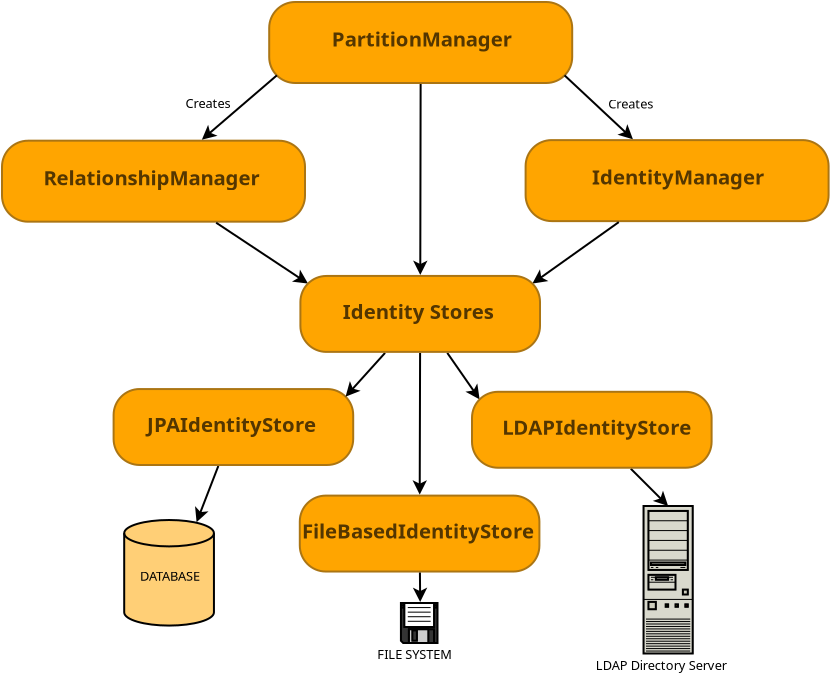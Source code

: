 <?xml version="1.0" encoding="UTF-8"?>
<dia:diagram xmlns:dia="http://www.lysator.liu.se/~alla/dia/">
  <dia:layer name="Background" visible="true" active="true">
    <dia:object type="Standard - Text" version="1" id="O0">
      <dia:attribute name="obj_pos">
        <dia:point val="14.1,11.15"/>
      </dia:attribute>
      <dia:attribute name="obj_bb">
        <dia:rectangle val="14.1,10.555;14.1,11.3"/>
      </dia:attribute>
      <dia:attribute name="text">
        <dia:composite type="text">
          <dia:attribute name="string">
            <dia:string>##</dia:string>
          </dia:attribute>
          <dia:attribute name="font">
            <dia:font family="sans" style="0" name="Helvetica"/>
          </dia:attribute>
          <dia:attribute name="height">
            <dia:real val="0.8"/>
          </dia:attribute>
          <dia:attribute name="pos">
            <dia:point val="14.1,11.15"/>
          </dia:attribute>
          <dia:attribute name="color">
            <dia:color val="#000000"/>
          </dia:attribute>
          <dia:attribute name="alignment">
            <dia:enum val="0"/>
          </dia:attribute>
        </dia:composite>
      </dia:attribute>
      <dia:attribute name="valign">
        <dia:enum val="3"/>
      </dia:attribute>
    </dia:object>
    <dia:object type="Standard - Text" version="1" id="O1">
      <dia:attribute name="obj_pos">
        <dia:point val="28.05,14.85"/>
      </dia:attribute>
      <dia:attribute name="obj_bb">
        <dia:rectangle val="28.05,14.255;28.05,15"/>
      </dia:attribute>
      <dia:attribute name="text">
        <dia:composite type="text">
          <dia:attribute name="string">
            <dia:string>##</dia:string>
          </dia:attribute>
          <dia:attribute name="font">
            <dia:font family="sans" style="0" name="Helvetica"/>
          </dia:attribute>
          <dia:attribute name="height">
            <dia:real val="0.8"/>
          </dia:attribute>
          <dia:attribute name="pos">
            <dia:point val="28.05,14.85"/>
          </dia:attribute>
          <dia:attribute name="color">
            <dia:color val="#000000"/>
          </dia:attribute>
          <dia:attribute name="alignment">
            <dia:enum val="0"/>
          </dia:attribute>
        </dia:composite>
      </dia:attribute>
      <dia:attribute name="valign">
        <dia:enum val="3"/>
      </dia:attribute>
    </dia:object>
    <dia:object type="Standard - Text" version="1" id="O2">
      <dia:attribute name="obj_pos">
        <dia:point val="22.95,18.25"/>
      </dia:attribute>
      <dia:attribute name="obj_bb">
        <dia:rectangle val="22.95,17.655;22.95,18.4"/>
      </dia:attribute>
      <dia:attribute name="text">
        <dia:composite type="text">
          <dia:attribute name="string">
            <dia:string>##</dia:string>
          </dia:attribute>
          <dia:attribute name="font">
            <dia:font family="sans" style="0" name="Helvetica"/>
          </dia:attribute>
          <dia:attribute name="height">
            <dia:real val="0.8"/>
          </dia:attribute>
          <dia:attribute name="pos">
            <dia:point val="22.95,18.25"/>
          </dia:attribute>
          <dia:attribute name="color">
            <dia:color val="#000000"/>
          </dia:attribute>
          <dia:attribute name="alignment">
            <dia:enum val="0"/>
          </dia:attribute>
        </dia:composite>
      </dia:attribute>
      <dia:attribute name="valign">
        <dia:enum val="3"/>
      </dia:attribute>
    </dia:object>
    <dia:group>
      <dia:object type="Standard - Box" version="0" id="O3">
        <dia:attribute name="obj_pos">
          <dia:point val="15.98,20.68"/>
        </dia:attribute>
        <dia:attribute name="obj_bb">
          <dia:rectangle val="15.93,20.63;28.01,24.527"/>
        </dia:attribute>
        <dia:attribute name="elem_corner">
          <dia:point val="15.98,20.68"/>
        </dia:attribute>
        <dia:attribute name="elem_width">
          <dia:real val="11.98"/>
        </dia:attribute>
        <dia:attribute name="elem_height">
          <dia:real val="3.797"/>
        </dia:attribute>
        <dia:attribute name="border_width">
          <dia:real val="0.1"/>
        </dia:attribute>
        <dia:attribute name="border_color">
          <dia:color val="#ab7513"/>
        </dia:attribute>
        <dia:attribute name="inner_color">
          <dia:color val="#ffa500"/>
        </dia:attribute>
        <dia:attribute name="show_background">
          <dia:boolean val="true"/>
        </dia:attribute>
        <dia:attribute name="corner_radius">
          <dia:real val="1.3"/>
        </dia:attribute>
      </dia:object>
      <dia:object type="Standard - Text" version="1" id="O4">
        <dia:attribute name="obj_pos">
          <dia:point val="21.87,22.829"/>
        </dia:attribute>
        <dia:attribute name="obj_bb">
          <dia:rectangle val="16.891,21.756;26.849,23.391"/>
        </dia:attribute>
        <dia:attribute name="text">
          <dia:composite type="text">
            <dia:attribute name="string">
              <dia:string>#FileBasedIdentityStore#</dia:string>
            </dia:attribute>
            <dia:attribute name="font">
              <dia:font family="STIXGeneral" style="80" name="Courier"/>
            </dia:attribute>
            <dia:attribute name="height">
              <dia:real val="1.27"/>
            </dia:attribute>
            <dia:attribute name="pos">
              <dia:point val="21.87,22.829"/>
            </dia:attribute>
            <dia:attribute name="color">
              <dia:color val="#543600"/>
            </dia:attribute>
            <dia:attribute name="alignment">
              <dia:enum val="1"/>
            </dia:attribute>
          </dia:composite>
        </dia:attribute>
        <dia:attribute name="valign">
          <dia:enum val="3"/>
        </dia:attribute>
      </dia:object>
    </dia:group>
    <dia:object type="Standard - Text" version="1" id="O5">
      <dia:attribute name="obj_pos">
        <dia:point val="30.58,17.389"/>
      </dia:attribute>
      <dia:attribute name="obj_bb">
        <dia:rectangle val="30.58,16.794;30.58,17.539"/>
      </dia:attribute>
      <dia:attribute name="text">
        <dia:composite type="text">
          <dia:attribute name="string">
            <dia:string>##</dia:string>
          </dia:attribute>
          <dia:attribute name="font">
            <dia:font family="sans" style="0" name="Helvetica"/>
          </dia:attribute>
          <dia:attribute name="height">
            <dia:real val="0.8"/>
          </dia:attribute>
          <dia:attribute name="pos">
            <dia:point val="30.58,17.389"/>
          </dia:attribute>
          <dia:attribute name="color">
            <dia:color val="#000000"/>
          </dia:attribute>
          <dia:attribute name="alignment">
            <dia:enum val="0"/>
          </dia:attribute>
        </dia:composite>
      </dia:attribute>
      <dia:attribute name="valign">
        <dia:enum val="3"/>
      </dia:attribute>
      <dia:connections>
        <dia:connection handle="0" to="O37" connection="8"/>
      </dia:connections>
    </dia:object>
    <dia:object type="Standard - Line" version="0" id="O6">
      <dia:attribute name="obj_pos">
        <dia:point val="22.021,0.1"/>
      </dia:attribute>
      <dia:attribute name="obj_bb">
        <dia:rectangle val="21.643,0.05;22.366,9.76"/>
      </dia:attribute>
      <dia:attribute name="conn_endpoints">
        <dia:point val="22.021,0.1"/>
        <dia:point val="22.004,9.648"/>
      </dia:attribute>
      <dia:attribute name="numcp">
        <dia:int val="1"/>
      </dia:attribute>
      <dia:attribute name="end_arrow">
        <dia:enum val="22"/>
      </dia:attribute>
      <dia:attribute name="end_arrow_length">
        <dia:real val="0.5"/>
      </dia:attribute>
      <dia:attribute name="end_arrow_width">
        <dia:real val="0.5"/>
      </dia:attribute>
      <dia:connections>
        <dia:connection handle="0" to="O21" connection="8"/>
        <dia:connection handle="1" to="O39" connection="8"/>
      </dia:connections>
    </dia:object>
    <dia:object type="Standard - Line" version="0" id="O7">
      <dia:attribute name="obj_pos">
        <dia:point val="23.353,13.544"/>
      </dia:attribute>
      <dia:attribute name="obj_bb">
        <dia:rectangle val="23.284,13.474;25.04,15.963"/>
      </dia:attribute>
      <dia:attribute name="conn_endpoints">
        <dia:point val="23.353,13.544"/>
        <dia:point val="24.971,15.871"/>
      </dia:attribute>
      <dia:attribute name="numcp">
        <dia:int val="1"/>
      </dia:attribute>
      <dia:attribute name="end_arrow">
        <dia:enum val="22"/>
      </dia:attribute>
      <dia:attribute name="end_arrow_length">
        <dia:real val="0.5"/>
      </dia:attribute>
      <dia:attribute name="end_arrow_width">
        <dia:real val="0.5"/>
      </dia:attribute>
      <dia:connections>
        <dia:connection handle="0" to="O39" connection="8"/>
        <dia:connection handle="1" to="O37" connection="0"/>
      </dia:connections>
    </dia:object>
    <dia:object type="Network - Storage" version="1" id="O8">
      <dia:attribute name="obj_pos">
        <dia:point val="7.2,21.9"/>
      </dia:attribute>
      <dia:attribute name="obj_bb">
        <dia:rectangle val="7.15,21.85;11.738,28.029"/>
      </dia:attribute>
      <dia:attribute name="meta">
        <dia:composite type="dict"/>
      </dia:attribute>
      <dia:attribute name="elem_corner">
        <dia:point val="7.2,21.9"/>
      </dia:attribute>
      <dia:attribute name="elem_width">
        <dia:real val="4.487"/>
      </dia:attribute>
      <dia:attribute name="elem_height">
        <dia:real val="5.279"/>
      </dia:attribute>
      <dia:attribute name="line_width">
        <dia:real val="0.1"/>
      </dia:attribute>
      <dia:attribute name="line_colour">
        <dia:color val="#000000"/>
      </dia:attribute>
      <dia:attribute name="fill_colour">
        <dia:color val="#ffcf76"/>
      </dia:attribute>
      <dia:attribute name="show_background">
        <dia:boolean val="true"/>
      </dia:attribute>
      <dia:attribute name="line_style">
        <dia:enum val="0"/>
        <dia:real val="1"/>
      </dia:attribute>
      <dia:attribute name="padding">
        <dia:real val="0.1"/>
      </dia:attribute>
      <dia:attribute name="text">
        <dia:composite type="text">
          <dia:attribute name="string">
            <dia:string>##</dia:string>
          </dia:attribute>
          <dia:attribute name="font">
            <dia:font family="sans" style="0" name="Helvetica"/>
          </dia:attribute>
          <dia:attribute name="height">
            <dia:real val="0.8"/>
          </dia:attribute>
          <dia:attribute name="pos">
            <dia:point val="9.444,27.779"/>
          </dia:attribute>
          <dia:attribute name="color">
            <dia:color val="#000000"/>
          </dia:attribute>
          <dia:attribute name="alignment">
            <dia:enum val="1"/>
          </dia:attribute>
        </dia:composite>
      </dia:attribute>
      <dia:attribute name="flip_horizontal">
        <dia:boolean val="false"/>
      </dia:attribute>
      <dia:attribute name="flip_vertical">
        <dia:boolean val="false"/>
      </dia:attribute>
      <dia:attribute name="subscale">
        <dia:real val="1"/>
      </dia:attribute>
    </dia:object>
    <dia:object type="Standard - Line" version="0" id="O9">
      <dia:attribute name="obj_pos">
        <dia:point val="11.906,19.2"/>
      </dia:attribute>
      <dia:attribute name="obj_bb">
        <dia:rectangle val="10.695,19.136;11.97,22.115"/>
      </dia:attribute>
      <dia:attribute name="conn_endpoints">
        <dia:point val="11.906,19.2"/>
        <dia:point val="10.818,22.011"/>
      </dia:attribute>
      <dia:attribute name="numcp">
        <dia:int val="1"/>
      </dia:attribute>
      <dia:attribute name="end_arrow">
        <dia:enum val="22"/>
      </dia:attribute>
      <dia:attribute name="end_arrow_length">
        <dia:real val="0.5"/>
      </dia:attribute>
      <dia:attribute name="end_arrow_width">
        <dia:real val="0.5"/>
      </dia:attribute>
      <dia:connections>
        <dia:connection handle="0" to="O32" connection="8"/>
        <dia:connection handle="1" to="O8" connection="2"/>
      </dia:connections>
    </dia:object>
    <dia:object type="Standard - Text" version="1" id="O10">
      <dia:attribute name="obj_pos">
        <dia:point val="9.49,24.94"/>
      </dia:attribute>
      <dia:attribute name="obj_bb">
        <dia:rectangle val="7.821,24.345;11.158,25.09"/>
      </dia:attribute>
      <dia:attribute name="text">
        <dia:composite type="text">
          <dia:attribute name="string">
            <dia:string>#DATABASE#</dia:string>
          </dia:attribute>
          <dia:attribute name="font">
            <dia:font family="sans" style="0" name="Helvetica"/>
          </dia:attribute>
          <dia:attribute name="height">
            <dia:real val="0.8"/>
          </dia:attribute>
          <dia:attribute name="pos">
            <dia:point val="9.49,24.94"/>
          </dia:attribute>
          <dia:attribute name="color">
            <dia:color val="#000000"/>
          </dia:attribute>
          <dia:attribute name="alignment">
            <dia:enum val="1"/>
          </dia:attribute>
        </dia:composite>
      </dia:attribute>
      <dia:attribute name="valign">
        <dia:enum val="3"/>
      </dia:attribute>
    </dia:object>
    <dia:object type="Network - A Diskette" version="1" id="O11">
      <dia:attribute name="obj_pos">
        <dia:point val="21.036,26.05"/>
      </dia:attribute>
      <dia:attribute name="obj_bb">
        <dia:rectangle val="20.986,26;22.914,28.1"/>
      </dia:attribute>
      <dia:attribute name="meta">
        <dia:composite type="dict"/>
      </dia:attribute>
      <dia:attribute name="elem_corner">
        <dia:point val="21.036,26.05"/>
      </dia:attribute>
      <dia:attribute name="elem_width">
        <dia:real val="1.829"/>
      </dia:attribute>
      <dia:attribute name="elem_height">
        <dia:real val="2"/>
      </dia:attribute>
      <dia:attribute name="line_width">
        <dia:real val="0.1"/>
      </dia:attribute>
      <dia:attribute name="line_colour">
        <dia:color val="#000000"/>
      </dia:attribute>
      <dia:attribute name="fill_colour">
        <dia:color val="#ffffff"/>
      </dia:attribute>
      <dia:attribute name="show_background">
        <dia:boolean val="true"/>
      </dia:attribute>
      <dia:attribute name="line_style">
        <dia:enum val="0"/>
        <dia:real val="1"/>
      </dia:attribute>
      <dia:attribute name="flip_horizontal">
        <dia:boolean val="false"/>
      </dia:attribute>
      <dia:attribute name="flip_vertical">
        <dia:boolean val="false"/>
      </dia:attribute>
      <dia:attribute name="subscale">
        <dia:real val="1"/>
      </dia:attribute>
    </dia:object>
    <dia:object type="Network - A Bigtower PC" version="1" id="O12">
      <dia:attribute name="obj_pos">
        <dia:point val="33.167,21.2"/>
      </dia:attribute>
      <dia:attribute name="obj_bb">
        <dia:rectangle val="33.117,21.15;35.675,28.625"/>
      </dia:attribute>
      <dia:attribute name="meta">
        <dia:composite type="dict"/>
      </dia:attribute>
      <dia:attribute name="elem_corner">
        <dia:point val="33.167,21.2"/>
      </dia:attribute>
      <dia:attribute name="elem_width">
        <dia:real val="2.458"/>
      </dia:attribute>
      <dia:attribute name="elem_height">
        <dia:real val="7.375"/>
      </dia:attribute>
      <dia:attribute name="line_width">
        <dia:real val="0.1"/>
      </dia:attribute>
      <dia:attribute name="line_colour">
        <dia:color val="#000000"/>
      </dia:attribute>
      <dia:attribute name="fill_colour">
        <dia:color val="#ffffff"/>
      </dia:attribute>
      <dia:attribute name="show_background">
        <dia:boolean val="true"/>
      </dia:attribute>
      <dia:attribute name="line_style">
        <dia:enum val="0"/>
        <dia:real val="1"/>
      </dia:attribute>
      <dia:attribute name="flip_horizontal">
        <dia:boolean val="false"/>
      </dia:attribute>
      <dia:attribute name="flip_vertical">
        <dia:boolean val="false"/>
      </dia:attribute>
      <dia:attribute name="subscale">
        <dia:real val="1"/>
      </dia:attribute>
    </dia:object>
    <dia:object type="Standard - Text" version="1" id="O13">
      <dia:attribute name="obj_pos">
        <dia:point val="19.85,28.85"/>
      </dia:attribute>
      <dia:attribute name="obj_bb">
        <dia:rectangle val="19.85,28.255;23.925,29"/>
      </dia:attribute>
      <dia:attribute name="text">
        <dia:composite type="text">
          <dia:attribute name="string">
            <dia:string>#FILE SYSTEM#</dia:string>
          </dia:attribute>
          <dia:attribute name="font">
            <dia:font family="sans" style="0" name="Helvetica"/>
          </dia:attribute>
          <dia:attribute name="height">
            <dia:real val="0.8"/>
          </dia:attribute>
          <dia:attribute name="pos">
            <dia:point val="19.85,28.85"/>
          </dia:attribute>
          <dia:attribute name="color">
            <dia:color val="#000000"/>
          </dia:attribute>
          <dia:attribute name="alignment">
            <dia:enum val="0"/>
          </dia:attribute>
        </dia:composite>
      </dia:attribute>
      <dia:attribute name="valign">
        <dia:enum val="3"/>
      </dia:attribute>
    </dia:object>
    <dia:object type="Standard - Text" version="1" id="O14">
      <dia:attribute name="obj_pos">
        <dia:point val="30.78,29.4"/>
      </dia:attribute>
      <dia:attribute name="obj_bb">
        <dia:rectangle val="30.78,28.805;37.9,29.55"/>
      </dia:attribute>
      <dia:attribute name="text">
        <dia:composite type="text">
          <dia:attribute name="string">
            <dia:string>#LDAP Directory Server#</dia:string>
          </dia:attribute>
          <dia:attribute name="font">
            <dia:font family="sans" style="0" name="Helvetica"/>
          </dia:attribute>
          <dia:attribute name="height">
            <dia:real val="0.8"/>
          </dia:attribute>
          <dia:attribute name="pos">
            <dia:point val="30.78,29.4"/>
          </dia:attribute>
          <dia:attribute name="color">
            <dia:color val="#000000"/>
          </dia:attribute>
          <dia:attribute name="alignment">
            <dia:enum val="0"/>
          </dia:attribute>
        </dia:composite>
      </dia:attribute>
      <dia:attribute name="valign">
        <dia:enum val="3"/>
      </dia:attribute>
    </dia:object>
    <dia:object type="Standard - Line" version="0" id="O15">
      <dia:attribute name="obj_pos">
        <dia:point val="21.986,24.526"/>
      </dia:attribute>
      <dia:attribute name="obj_bb">
        <dia:rectangle val="21.631,24.476;22.355,26.113"/>
      </dia:attribute>
      <dia:attribute name="conn_endpoints">
        <dia:point val="21.986,24.526"/>
        <dia:point val="21.998,26.001"/>
      </dia:attribute>
      <dia:attribute name="numcp">
        <dia:int val="1"/>
      </dia:attribute>
      <dia:attribute name="end_arrow">
        <dia:enum val="22"/>
      </dia:attribute>
      <dia:attribute name="end_arrow_length">
        <dia:real val="0.5"/>
      </dia:attribute>
      <dia:attribute name="end_arrow_width">
        <dia:real val="0.5"/>
      </dia:attribute>
      <dia:connections>
        <dia:connection handle="0" to="O3" connection="8"/>
        <dia:connection handle="1" to="O11" connection="9"/>
      </dia:connections>
    </dia:object>
    <dia:object type="Standard - Line" version="0" id="O16">
      <dia:attribute name="obj_pos">
        <dia:point val="32.531,19.338"/>
      </dia:attribute>
      <dia:attribute name="obj_bb">
        <dia:rectangle val="32.461,19.267;34.475,21.279"/>
      </dia:attribute>
      <dia:attribute name="conn_endpoints">
        <dia:point val="32.531,19.338"/>
        <dia:point val="34.396,21.2"/>
      </dia:attribute>
      <dia:attribute name="numcp">
        <dia:int val="1"/>
      </dia:attribute>
      <dia:attribute name="end_arrow">
        <dia:enum val="22"/>
      </dia:attribute>
      <dia:attribute name="end_arrow_length">
        <dia:real val="0.5"/>
      </dia:attribute>
      <dia:attribute name="end_arrow_width">
        <dia:real val="0.5"/>
      </dia:attribute>
      <dia:connections>
        <dia:connection handle="0" to="O37" connection="8"/>
        <dia:connection handle="1" to="O12" connection="6"/>
      </dia:connections>
    </dia:object>
    <dia:object type="Standard - Text" version="1" id="O17">
      <dia:attribute name="obj_pos">
        <dia:point val="22.025,-1.975"/>
      </dia:attribute>
      <dia:attribute name="obj_bb">
        <dia:rectangle val="22.025,-2.57;22.025,-1.825"/>
      </dia:attribute>
      <dia:attribute name="text">
        <dia:composite type="text">
          <dia:attribute name="string">
            <dia:string>##</dia:string>
          </dia:attribute>
          <dia:attribute name="font">
            <dia:font family="sans" style="0" name="Helvetica"/>
          </dia:attribute>
          <dia:attribute name="height">
            <dia:real val="0.8"/>
          </dia:attribute>
          <dia:attribute name="pos">
            <dia:point val="22.025,-1.975"/>
          </dia:attribute>
          <dia:attribute name="color">
            <dia:color val="#000000"/>
          </dia:attribute>
          <dia:attribute name="alignment">
            <dia:enum val="0"/>
          </dia:attribute>
        </dia:composite>
      </dia:attribute>
      <dia:attribute name="valign">
        <dia:enum val="3"/>
      </dia:attribute>
      <dia:connections>
        <dia:connection handle="0" to="O21" connection="8"/>
      </dia:connections>
    </dia:object>
    <dia:object type="Standard - Text" version="1" id="O18">
      <dia:attribute name="obj_pos">
        <dia:point val="22.025,-1.975"/>
      </dia:attribute>
      <dia:attribute name="obj_bb">
        <dia:rectangle val="22.025,-2.57;22.025,-1.825"/>
      </dia:attribute>
      <dia:attribute name="text">
        <dia:composite type="text">
          <dia:attribute name="string">
            <dia:string>##</dia:string>
          </dia:attribute>
          <dia:attribute name="font">
            <dia:font family="sans" style="0" name="Helvetica"/>
          </dia:attribute>
          <dia:attribute name="height">
            <dia:real val="0.8"/>
          </dia:attribute>
          <dia:attribute name="pos">
            <dia:point val="22.025,-1.975"/>
          </dia:attribute>
          <dia:attribute name="color">
            <dia:color val="#000000"/>
          </dia:attribute>
          <dia:attribute name="alignment">
            <dia:enum val="0"/>
          </dia:attribute>
        </dia:composite>
      </dia:attribute>
      <dia:attribute name="valign">
        <dia:enum val="3"/>
      </dia:attribute>
      <dia:connections>
        <dia:connection handle="0" to="O21" connection="8"/>
      </dia:connections>
    </dia:object>
    <dia:object type="Standard - Text" version="1" id="O19">
      <dia:attribute name="obj_pos">
        <dia:point val="21.6,6"/>
      </dia:attribute>
      <dia:attribute name="obj_bb">
        <dia:rectangle val="21.581,5.386;21.6,6.187"/>
      </dia:attribute>
      <dia:attribute name="text">
        <dia:composite type="text">
          <dia:attribute name="string">
            <dia:string>##</dia:string>
          </dia:attribute>
          <dia:attribute name="font">
            <dia:font family="sans" style="0" name="Helvetica"/>
          </dia:attribute>
          <dia:attribute name="height">
            <dia:real val="0.8"/>
          </dia:attribute>
          <dia:attribute name="pos">
            <dia:point val="21.6,6"/>
          </dia:attribute>
          <dia:attribute name="color">
            <dia:color val="#000000"/>
          </dia:attribute>
          <dia:attribute name="alignment">
            <dia:enum val="0"/>
          </dia:attribute>
        </dia:composite>
      </dia:attribute>
      <dia:attribute name="valign">
        <dia:enum val="3"/>
      </dia:attribute>
    </dia:object>
    <dia:object type="Standard - Text" version="1" id="O20">
      <dia:attribute name="obj_pos">
        <dia:point val="21.85,6.1"/>
      </dia:attribute>
      <dia:attribute name="obj_bb">
        <dia:rectangle val="21.831,5.486;21.85,6.287"/>
      </dia:attribute>
      <dia:attribute name="text">
        <dia:composite type="text">
          <dia:attribute name="string">
            <dia:string>##</dia:string>
          </dia:attribute>
          <dia:attribute name="font">
            <dia:font family="sans" style="0" name="Helvetica"/>
          </dia:attribute>
          <dia:attribute name="height">
            <dia:real val="0.8"/>
          </dia:attribute>
          <dia:attribute name="pos">
            <dia:point val="21.85,6.1"/>
          </dia:attribute>
          <dia:attribute name="color">
            <dia:color val="#000000"/>
          </dia:attribute>
          <dia:attribute name="alignment">
            <dia:enum val="0"/>
          </dia:attribute>
        </dia:composite>
      </dia:attribute>
      <dia:attribute name="valign">
        <dia:enum val="3"/>
      </dia:attribute>
    </dia:object>
    <dia:group>
      <dia:object type="Standard - Box" version="0" id="O21">
        <dia:attribute name="obj_pos">
          <dia:point val="14.45,-4"/>
        </dia:attribute>
        <dia:attribute name="obj_bb">
          <dia:rectangle val="14.4,-4.05;29.65,0.1"/>
        </dia:attribute>
        <dia:attribute name="elem_corner">
          <dia:point val="14.45,-4"/>
        </dia:attribute>
        <dia:attribute name="elem_width">
          <dia:real val="15.15"/>
        </dia:attribute>
        <dia:attribute name="elem_height">
          <dia:real val="4.05"/>
        </dia:attribute>
        <dia:attribute name="border_width">
          <dia:real val="0.1"/>
        </dia:attribute>
        <dia:attribute name="border_color">
          <dia:color val="#ab7513"/>
        </dia:attribute>
        <dia:attribute name="inner_color">
          <dia:color val="#ffa500"/>
        </dia:attribute>
        <dia:attribute name="show_background">
          <dia:boolean val="true"/>
        </dia:attribute>
        <dia:attribute name="corner_radius">
          <dia:real val="1.3"/>
        </dia:attribute>
      </dia:object>
      <dia:object type="Standard - Text" version="1" id="O22">
        <dia:attribute name="obj_pos">
          <dia:point val="22.075,-1.775"/>
        </dia:attribute>
        <dia:attribute name="obj_bb">
          <dia:rectangle val="18.167,-2.848;25.983,-1.212"/>
        </dia:attribute>
        <dia:attribute name="text">
          <dia:composite type="text">
            <dia:attribute name="string">
              <dia:string>#PartitionManager#</dia:string>
            </dia:attribute>
            <dia:attribute name="font">
              <dia:font family="STIXGeneral" style="80" name="Courier"/>
            </dia:attribute>
            <dia:attribute name="height">
              <dia:real val="1.27"/>
            </dia:attribute>
            <dia:attribute name="pos">
              <dia:point val="22.075,-1.775"/>
            </dia:attribute>
            <dia:attribute name="color">
              <dia:color val="#543600"/>
            </dia:attribute>
            <dia:attribute name="alignment">
              <dia:enum val="1"/>
            </dia:attribute>
          </dia:composite>
        </dia:attribute>
        <dia:attribute name="valign">
          <dia:enum val="3"/>
        </dia:attribute>
      </dia:object>
    </dia:group>
    <dia:group>
      <dia:object type="Standard - Box" version="0" id="O23">
        <dia:attribute name="obj_pos">
          <dia:point val="1.09,2.935"/>
        </dia:attribute>
        <dia:attribute name="obj_bb">
          <dia:rectangle val="1.04,2.885;16.29,7.035"/>
        </dia:attribute>
        <dia:attribute name="elem_corner">
          <dia:point val="1.09,2.935"/>
        </dia:attribute>
        <dia:attribute name="elem_width">
          <dia:real val="15.15"/>
        </dia:attribute>
        <dia:attribute name="elem_height">
          <dia:real val="4.05"/>
        </dia:attribute>
        <dia:attribute name="border_width">
          <dia:real val="0.1"/>
        </dia:attribute>
        <dia:attribute name="border_color">
          <dia:color val="#ab7513"/>
        </dia:attribute>
        <dia:attribute name="inner_color">
          <dia:color val="#ffa500"/>
        </dia:attribute>
        <dia:attribute name="show_background">
          <dia:boolean val="true"/>
        </dia:attribute>
        <dia:attribute name="corner_radius">
          <dia:real val="1.3"/>
        </dia:attribute>
      </dia:object>
      <dia:object type="Standard - Text" version="1" id="O24">
        <dia:attribute name="obj_pos">
          <dia:point val="8.565,5.16"/>
        </dia:attribute>
        <dia:attribute name="obj_bb">
          <dia:rectangle val="3.872,4.088;13.258,5.723"/>
        </dia:attribute>
        <dia:attribute name="text">
          <dia:composite type="text">
            <dia:attribute name="string">
              <dia:string>#RelationshipManager#</dia:string>
            </dia:attribute>
            <dia:attribute name="font">
              <dia:font family="STIXGeneral" style="80" name="Courier"/>
            </dia:attribute>
            <dia:attribute name="height">
              <dia:real val="1.27"/>
            </dia:attribute>
            <dia:attribute name="pos">
              <dia:point val="8.565,5.16"/>
            </dia:attribute>
            <dia:attribute name="color">
              <dia:color val="#543600"/>
            </dia:attribute>
            <dia:attribute name="alignment">
              <dia:enum val="1"/>
            </dia:attribute>
          </dia:composite>
        </dia:attribute>
        <dia:attribute name="valign">
          <dia:enum val="3"/>
        </dia:attribute>
      </dia:object>
    </dia:group>
    <dia:group>
      <dia:object type="Standard - Box" version="0" id="O25">
        <dia:attribute name="obj_pos">
          <dia:point val="27.27,2.905"/>
        </dia:attribute>
        <dia:attribute name="obj_bb">
          <dia:rectangle val="27.22,2.855;42.47,7.005"/>
        </dia:attribute>
        <dia:attribute name="elem_corner">
          <dia:point val="27.27,2.905"/>
        </dia:attribute>
        <dia:attribute name="elem_width">
          <dia:real val="15.15"/>
        </dia:attribute>
        <dia:attribute name="elem_height">
          <dia:real val="4.05"/>
        </dia:attribute>
        <dia:attribute name="border_width">
          <dia:real val="0.1"/>
        </dia:attribute>
        <dia:attribute name="border_color">
          <dia:color val="#ab7513"/>
        </dia:attribute>
        <dia:attribute name="inner_color">
          <dia:color val="#ffa500"/>
        </dia:attribute>
        <dia:attribute name="show_background">
          <dia:boolean val="true"/>
        </dia:attribute>
        <dia:attribute name="corner_radius">
          <dia:real val="1.3"/>
        </dia:attribute>
      </dia:object>
      <dia:object type="Standard - Text" version="1" id="O26">
        <dia:attribute name="obj_pos">
          <dia:point val="34.895,5.13"/>
        </dia:attribute>
        <dia:attribute name="obj_bb">
          <dia:rectangle val="31.21,4.058;38.58,5.692"/>
        </dia:attribute>
        <dia:attribute name="text">
          <dia:composite type="text">
            <dia:attribute name="string">
              <dia:string>#IdentityManager#</dia:string>
            </dia:attribute>
            <dia:attribute name="font">
              <dia:font family="STIXGeneral" style="80" name="Courier"/>
            </dia:attribute>
            <dia:attribute name="height">
              <dia:real val="1.27"/>
            </dia:attribute>
            <dia:attribute name="pos">
              <dia:point val="34.895,5.13"/>
            </dia:attribute>
            <dia:attribute name="color">
              <dia:color val="#543600"/>
            </dia:attribute>
            <dia:attribute name="alignment">
              <dia:enum val="1"/>
            </dia:attribute>
          </dia:composite>
        </dia:attribute>
        <dia:attribute name="valign">
          <dia:enum val="3"/>
        </dia:attribute>
      </dia:object>
    </dia:group>
    <dia:object type="Standard - Line" version="0" id="O27">
      <dia:attribute name="obj_pos">
        <dia:point val="29.219,-0.331"/>
      </dia:attribute>
      <dia:attribute name="obj_bb">
        <dia:rectangle val="29.149,-0.401;32.718,2.941"/>
      </dia:attribute>
      <dia:attribute name="conn_endpoints">
        <dia:point val="29.219,-0.331"/>
        <dia:point val="32.636,2.865"/>
      </dia:attribute>
      <dia:attribute name="numcp">
        <dia:int val="1"/>
      </dia:attribute>
      <dia:attribute name="end_arrow">
        <dia:enum val="22"/>
      </dia:attribute>
      <dia:attribute name="end_arrow_length">
        <dia:real val="0.5"/>
      </dia:attribute>
      <dia:attribute name="end_arrow_width">
        <dia:real val="0.5"/>
      </dia:attribute>
      <dia:connections>
        <dia:connection handle="0" to="O21" connection="7"/>
        <dia:connection handle="1" to="O25" connection="8"/>
      </dia:connections>
    </dia:object>
    <dia:object type="Standard - Line" version="0" id="O28">
      <dia:attribute name="obj_pos">
        <dia:point val="14.831,-0.331"/>
      </dia:attribute>
      <dia:attribute name="obj_bb">
        <dia:rectangle val="10.998,-0.401;14.901,2.958"/>
      </dia:attribute>
      <dia:attribute name="conn_endpoints">
        <dia:point val="14.831,-0.331"/>
        <dia:point val="11.083,2.885"/>
      </dia:attribute>
      <dia:attribute name="numcp">
        <dia:int val="1"/>
      </dia:attribute>
      <dia:attribute name="end_arrow">
        <dia:enum val="22"/>
      </dia:attribute>
      <dia:attribute name="end_arrow_length">
        <dia:real val="0.5"/>
      </dia:attribute>
      <dia:attribute name="end_arrow_width">
        <dia:real val="0.5"/>
      </dia:attribute>
      <dia:connections>
        <dia:connection handle="0" to="O21" connection="5"/>
        <dia:connection handle="1" to="O23" connection="8"/>
      </dia:connections>
    </dia:object>
    <dia:object type="Standard - Text" version="1" id="O29">
      <dia:attribute name="obj_pos">
        <dia:point val="31.4,1.325"/>
      </dia:attribute>
      <dia:attribute name="obj_bb">
        <dia:rectangle val="31.4,0.73;33.861,1.475"/>
      </dia:attribute>
      <dia:attribute name="text">
        <dia:composite type="text">
          <dia:attribute name="string">
            <dia:string>#Creates#</dia:string>
          </dia:attribute>
          <dia:attribute name="font">
            <dia:font family="sans" style="0" name="Helvetica"/>
          </dia:attribute>
          <dia:attribute name="height">
            <dia:real val="0.8"/>
          </dia:attribute>
          <dia:attribute name="pos">
            <dia:point val="31.4,1.325"/>
          </dia:attribute>
          <dia:attribute name="color">
            <dia:color val="#000000"/>
          </dia:attribute>
          <dia:attribute name="alignment">
            <dia:enum val="0"/>
          </dia:attribute>
        </dia:composite>
      </dia:attribute>
      <dia:attribute name="valign">
        <dia:enum val="3"/>
      </dia:attribute>
    </dia:object>
    <dia:object type="Standard - Text" version="1" id="O30">
      <dia:attribute name="obj_pos">
        <dia:point val="10.27,1.3"/>
      </dia:attribute>
      <dia:attribute name="obj_bb">
        <dia:rectangle val="10.27,0.705;12.731,1.45"/>
      </dia:attribute>
      <dia:attribute name="text">
        <dia:composite type="text">
          <dia:attribute name="string">
            <dia:string>#Creates#</dia:string>
          </dia:attribute>
          <dia:attribute name="font">
            <dia:font family="sans" style="0" name="Helvetica"/>
          </dia:attribute>
          <dia:attribute name="height">
            <dia:real val="0.8"/>
          </dia:attribute>
          <dia:attribute name="pos">
            <dia:point val="10.27,1.3"/>
          </dia:attribute>
          <dia:attribute name="color">
            <dia:color val="#000000"/>
          </dia:attribute>
          <dia:attribute name="alignment">
            <dia:enum val="0"/>
          </dia:attribute>
        </dia:composite>
      </dia:attribute>
      <dia:attribute name="valign">
        <dia:enum val="3"/>
      </dia:attribute>
    </dia:object>
    <dia:object type="Standard - Line" version="0" id="O31">
      <dia:attribute name="obj_pos">
        <dia:point val="11.797,7.035"/>
      </dia:attribute>
      <dia:attribute name="obj_bb">
        <dia:rectangle val="11.728,6.966;16.484,10.148"/>
      </dia:attribute>
      <dia:attribute name="conn_endpoints">
        <dia:point val="11.797,7.035"/>
        <dia:point val="16.391,10.079"/>
      </dia:attribute>
      <dia:attribute name="numcp">
        <dia:int val="1"/>
      </dia:attribute>
      <dia:attribute name="end_arrow">
        <dia:enum val="22"/>
      </dia:attribute>
      <dia:attribute name="end_arrow_length">
        <dia:real val="0.5"/>
      </dia:attribute>
      <dia:attribute name="end_arrow_width">
        <dia:real val="0.5"/>
      </dia:attribute>
      <dia:connections>
        <dia:connection handle="0" to="O23" connection="8"/>
        <dia:connection handle="1" to="O39" connection="0"/>
      </dia:connections>
    </dia:object>
    <dia:group>
      <dia:object type="Standard - Box" version="0" id="O32">
        <dia:attribute name="obj_pos">
          <dia:point val="6.67,15.352"/>
        </dia:attribute>
        <dia:attribute name="obj_bb">
          <dia:rectangle val="6.62,15.303;18.7,19.2"/>
        </dia:attribute>
        <dia:attribute name="elem_corner">
          <dia:point val="6.67,15.352"/>
        </dia:attribute>
        <dia:attribute name="elem_width">
          <dia:real val="11.98"/>
        </dia:attribute>
        <dia:attribute name="elem_height">
          <dia:real val="3.797"/>
        </dia:attribute>
        <dia:attribute name="border_width">
          <dia:real val="0.1"/>
        </dia:attribute>
        <dia:attribute name="border_color">
          <dia:color val="#ab7513"/>
        </dia:attribute>
        <dia:attribute name="inner_color">
          <dia:color val="#ffa500"/>
        </dia:attribute>
        <dia:attribute name="show_background">
          <dia:boolean val="true"/>
        </dia:attribute>
        <dia:attribute name="corner_radius">
          <dia:real val="1.3"/>
        </dia:attribute>
      </dia:object>
      <dia:object type="Standard - Text" version="1" id="O33">
        <dia:attribute name="obj_pos">
          <dia:point val="12.56,17.501"/>
        </dia:attribute>
        <dia:attribute name="obj_bb">
          <dia:rectangle val="8.8,16.429;16.32,18.064"/>
        </dia:attribute>
        <dia:attribute name="text">
          <dia:composite type="text">
            <dia:attribute name="string">
              <dia:string>#JPAIdentityStore#</dia:string>
            </dia:attribute>
            <dia:attribute name="font">
              <dia:font family="STIXGeneral" style="80" name="Courier"/>
            </dia:attribute>
            <dia:attribute name="height">
              <dia:real val="1.27"/>
            </dia:attribute>
            <dia:attribute name="pos">
              <dia:point val="12.56,17.501"/>
            </dia:attribute>
            <dia:attribute name="color">
              <dia:color val="#543600"/>
            </dia:attribute>
            <dia:attribute name="alignment">
              <dia:enum val="1"/>
            </dia:attribute>
          </dia:composite>
        </dia:attribute>
        <dia:attribute name="valign">
          <dia:enum val="3"/>
        </dia:attribute>
      </dia:object>
    </dia:group>
    <dia:object type="Standard - Line" version="0" id="O34">
      <dia:attribute name="obj_pos">
        <dia:point val="31.929,7.005"/>
      </dia:attribute>
      <dia:attribute name="obj_bb">
        <dia:rectangle val="27.518,6.935;31.999,10.149"/>
      </dia:attribute>
      <dia:attribute name="conn_endpoints">
        <dia:point val="31.929,7.005"/>
        <dia:point val="27.609,10.079"/>
      </dia:attribute>
      <dia:attribute name="numcp">
        <dia:int val="1"/>
      </dia:attribute>
      <dia:attribute name="end_arrow">
        <dia:enum val="22"/>
      </dia:attribute>
      <dia:attribute name="end_arrow_length">
        <dia:real val="0.5"/>
      </dia:attribute>
      <dia:attribute name="end_arrow_width">
        <dia:real val="0.5"/>
      </dia:attribute>
      <dia:connections>
        <dia:connection handle="0" to="O25" connection="8"/>
        <dia:connection handle="1" to="O39" connection="2"/>
      </dia:connections>
    </dia:object>
    <dia:object type="Standard - Line" version="0" id="O35">
      <dia:attribute name="obj_pos">
        <dia:point val="21.995,13.545"/>
      </dia:attribute>
      <dia:attribute name="obj_bb">
        <dia:rectangle val="21.615,13.495;22.339,20.743"/>
      </dia:attribute>
      <dia:attribute name="conn_endpoints">
        <dia:point val="21.995,13.545"/>
        <dia:point val="21.975,20.631"/>
      </dia:attribute>
      <dia:attribute name="numcp">
        <dia:int val="1"/>
      </dia:attribute>
      <dia:attribute name="end_arrow">
        <dia:enum val="22"/>
      </dia:attribute>
      <dia:attribute name="end_arrow_length">
        <dia:real val="0.5"/>
      </dia:attribute>
      <dia:attribute name="end_arrow_width">
        <dia:real val="0.5"/>
      </dia:attribute>
      <dia:connections>
        <dia:connection handle="0" to="O39" connection="8"/>
        <dia:connection handle="1" to="O3" connection="8"/>
      </dia:connections>
    </dia:object>
    <dia:object type="Standard - Line" version="0" id="O36">
      <dia:attribute name="obj_pos">
        <dia:point val="20.243,13.545"/>
      </dia:attribute>
      <dia:attribute name="obj_bb">
        <dia:rectangle val="18.194,13.474;20.314,15.816"/>
      </dia:attribute>
      <dia:attribute name="conn_endpoints">
        <dia:point val="20.243,13.545"/>
        <dia:point val="18.269,15.733"/>
      </dia:attribute>
      <dia:attribute name="numcp">
        <dia:int val="1"/>
      </dia:attribute>
      <dia:attribute name="end_arrow">
        <dia:enum val="22"/>
      </dia:attribute>
      <dia:attribute name="end_arrow_length">
        <dia:real val="0.5"/>
      </dia:attribute>
      <dia:attribute name="end_arrow_width">
        <dia:real val="0.5"/>
      </dia:attribute>
      <dia:connections>
        <dia:connection handle="0" to="O39" connection="8"/>
        <dia:connection handle="1" to="O32" connection="2"/>
      </dia:connections>
    </dia:object>
    <dia:group>
      <dia:object type="Standard - Box" version="0" id="O37">
        <dia:attribute name="obj_pos">
          <dia:point val="24.59,15.49"/>
        </dia:attribute>
        <dia:attribute name="obj_bb">
          <dia:rectangle val="24.54,15.44;36.62,19.337"/>
        </dia:attribute>
        <dia:attribute name="elem_corner">
          <dia:point val="24.59,15.49"/>
        </dia:attribute>
        <dia:attribute name="elem_width">
          <dia:real val="11.98"/>
        </dia:attribute>
        <dia:attribute name="elem_height">
          <dia:real val="3.797"/>
        </dia:attribute>
        <dia:attribute name="border_width">
          <dia:real val="0.1"/>
        </dia:attribute>
        <dia:attribute name="border_color">
          <dia:color val="#ab7513"/>
        </dia:attribute>
        <dia:attribute name="inner_color">
          <dia:color val="#ffa500"/>
        </dia:attribute>
        <dia:attribute name="show_background">
          <dia:boolean val="true"/>
        </dia:attribute>
        <dia:attribute name="corner_radius">
          <dia:real val="1.3"/>
        </dia:attribute>
      </dia:object>
      <dia:object type="Standard - Text" version="1" id="O38">
        <dia:attribute name="obj_pos">
          <dia:point val="30.83,17.639"/>
        </dia:attribute>
        <dia:attribute name="obj_bb">
          <dia:rectangle val="26.602,16.566;35.058,18.201"/>
        </dia:attribute>
        <dia:attribute name="text">
          <dia:composite type="text">
            <dia:attribute name="string">
              <dia:string>#LDAPIdentityStore#</dia:string>
            </dia:attribute>
            <dia:attribute name="font">
              <dia:font family="STIXGeneral" style="80" name="Courier"/>
            </dia:attribute>
            <dia:attribute name="height">
              <dia:real val="1.27"/>
            </dia:attribute>
            <dia:attribute name="pos">
              <dia:point val="30.83,17.639"/>
            </dia:attribute>
            <dia:attribute name="color">
              <dia:color val="#543600"/>
            </dia:attribute>
            <dia:attribute name="alignment">
              <dia:enum val="1"/>
            </dia:attribute>
          </dia:composite>
        </dia:attribute>
        <dia:attribute name="valign">
          <dia:enum val="3"/>
        </dia:attribute>
      </dia:object>
    </dia:group>
    <dia:group>
      <dia:object type="Standard - Box" version="0" id="O39">
        <dia:attribute name="obj_pos">
          <dia:point val="16.01,9.698"/>
        </dia:attribute>
        <dia:attribute name="obj_bb">
          <dia:rectangle val="15.96,9.648;28.04,13.546"/>
        </dia:attribute>
        <dia:attribute name="elem_corner">
          <dia:point val="16.01,9.698"/>
        </dia:attribute>
        <dia:attribute name="elem_width">
          <dia:real val="11.98"/>
        </dia:attribute>
        <dia:attribute name="elem_height">
          <dia:real val="3.797"/>
        </dia:attribute>
        <dia:attribute name="border_width">
          <dia:real val="0.1"/>
        </dia:attribute>
        <dia:attribute name="border_color">
          <dia:color val="#ab7513"/>
        </dia:attribute>
        <dia:attribute name="inner_color">
          <dia:color val="#ffa500"/>
        </dia:attribute>
        <dia:attribute name="show_background">
          <dia:boolean val="true"/>
        </dia:attribute>
        <dia:attribute name="corner_radius">
          <dia:real val="1.3"/>
        </dia:attribute>
      </dia:object>
      <dia:object type="Standard - Text" version="1" id="O40">
        <dia:attribute name="obj_pos">
          <dia:point val="21.9,11.847"/>
        </dia:attribute>
        <dia:attribute name="obj_bb">
          <dia:rectangle val="18.711,10.774;25.089,12.409"/>
        </dia:attribute>
        <dia:attribute name="text">
          <dia:composite type="text">
            <dia:attribute name="string">
              <dia:string>#Identity Stores#</dia:string>
            </dia:attribute>
            <dia:attribute name="font">
              <dia:font family="STIXGeneral" style="80" name="Courier"/>
            </dia:attribute>
            <dia:attribute name="height">
              <dia:real val="1.27"/>
            </dia:attribute>
            <dia:attribute name="pos">
              <dia:point val="21.9,11.847"/>
            </dia:attribute>
            <dia:attribute name="color">
              <dia:color val="#543600"/>
            </dia:attribute>
            <dia:attribute name="alignment">
              <dia:enum val="1"/>
            </dia:attribute>
          </dia:composite>
        </dia:attribute>
        <dia:attribute name="valign">
          <dia:enum val="3"/>
        </dia:attribute>
      </dia:object>
    </dia:group>
  </dia:layer>
</dia:diagram>
